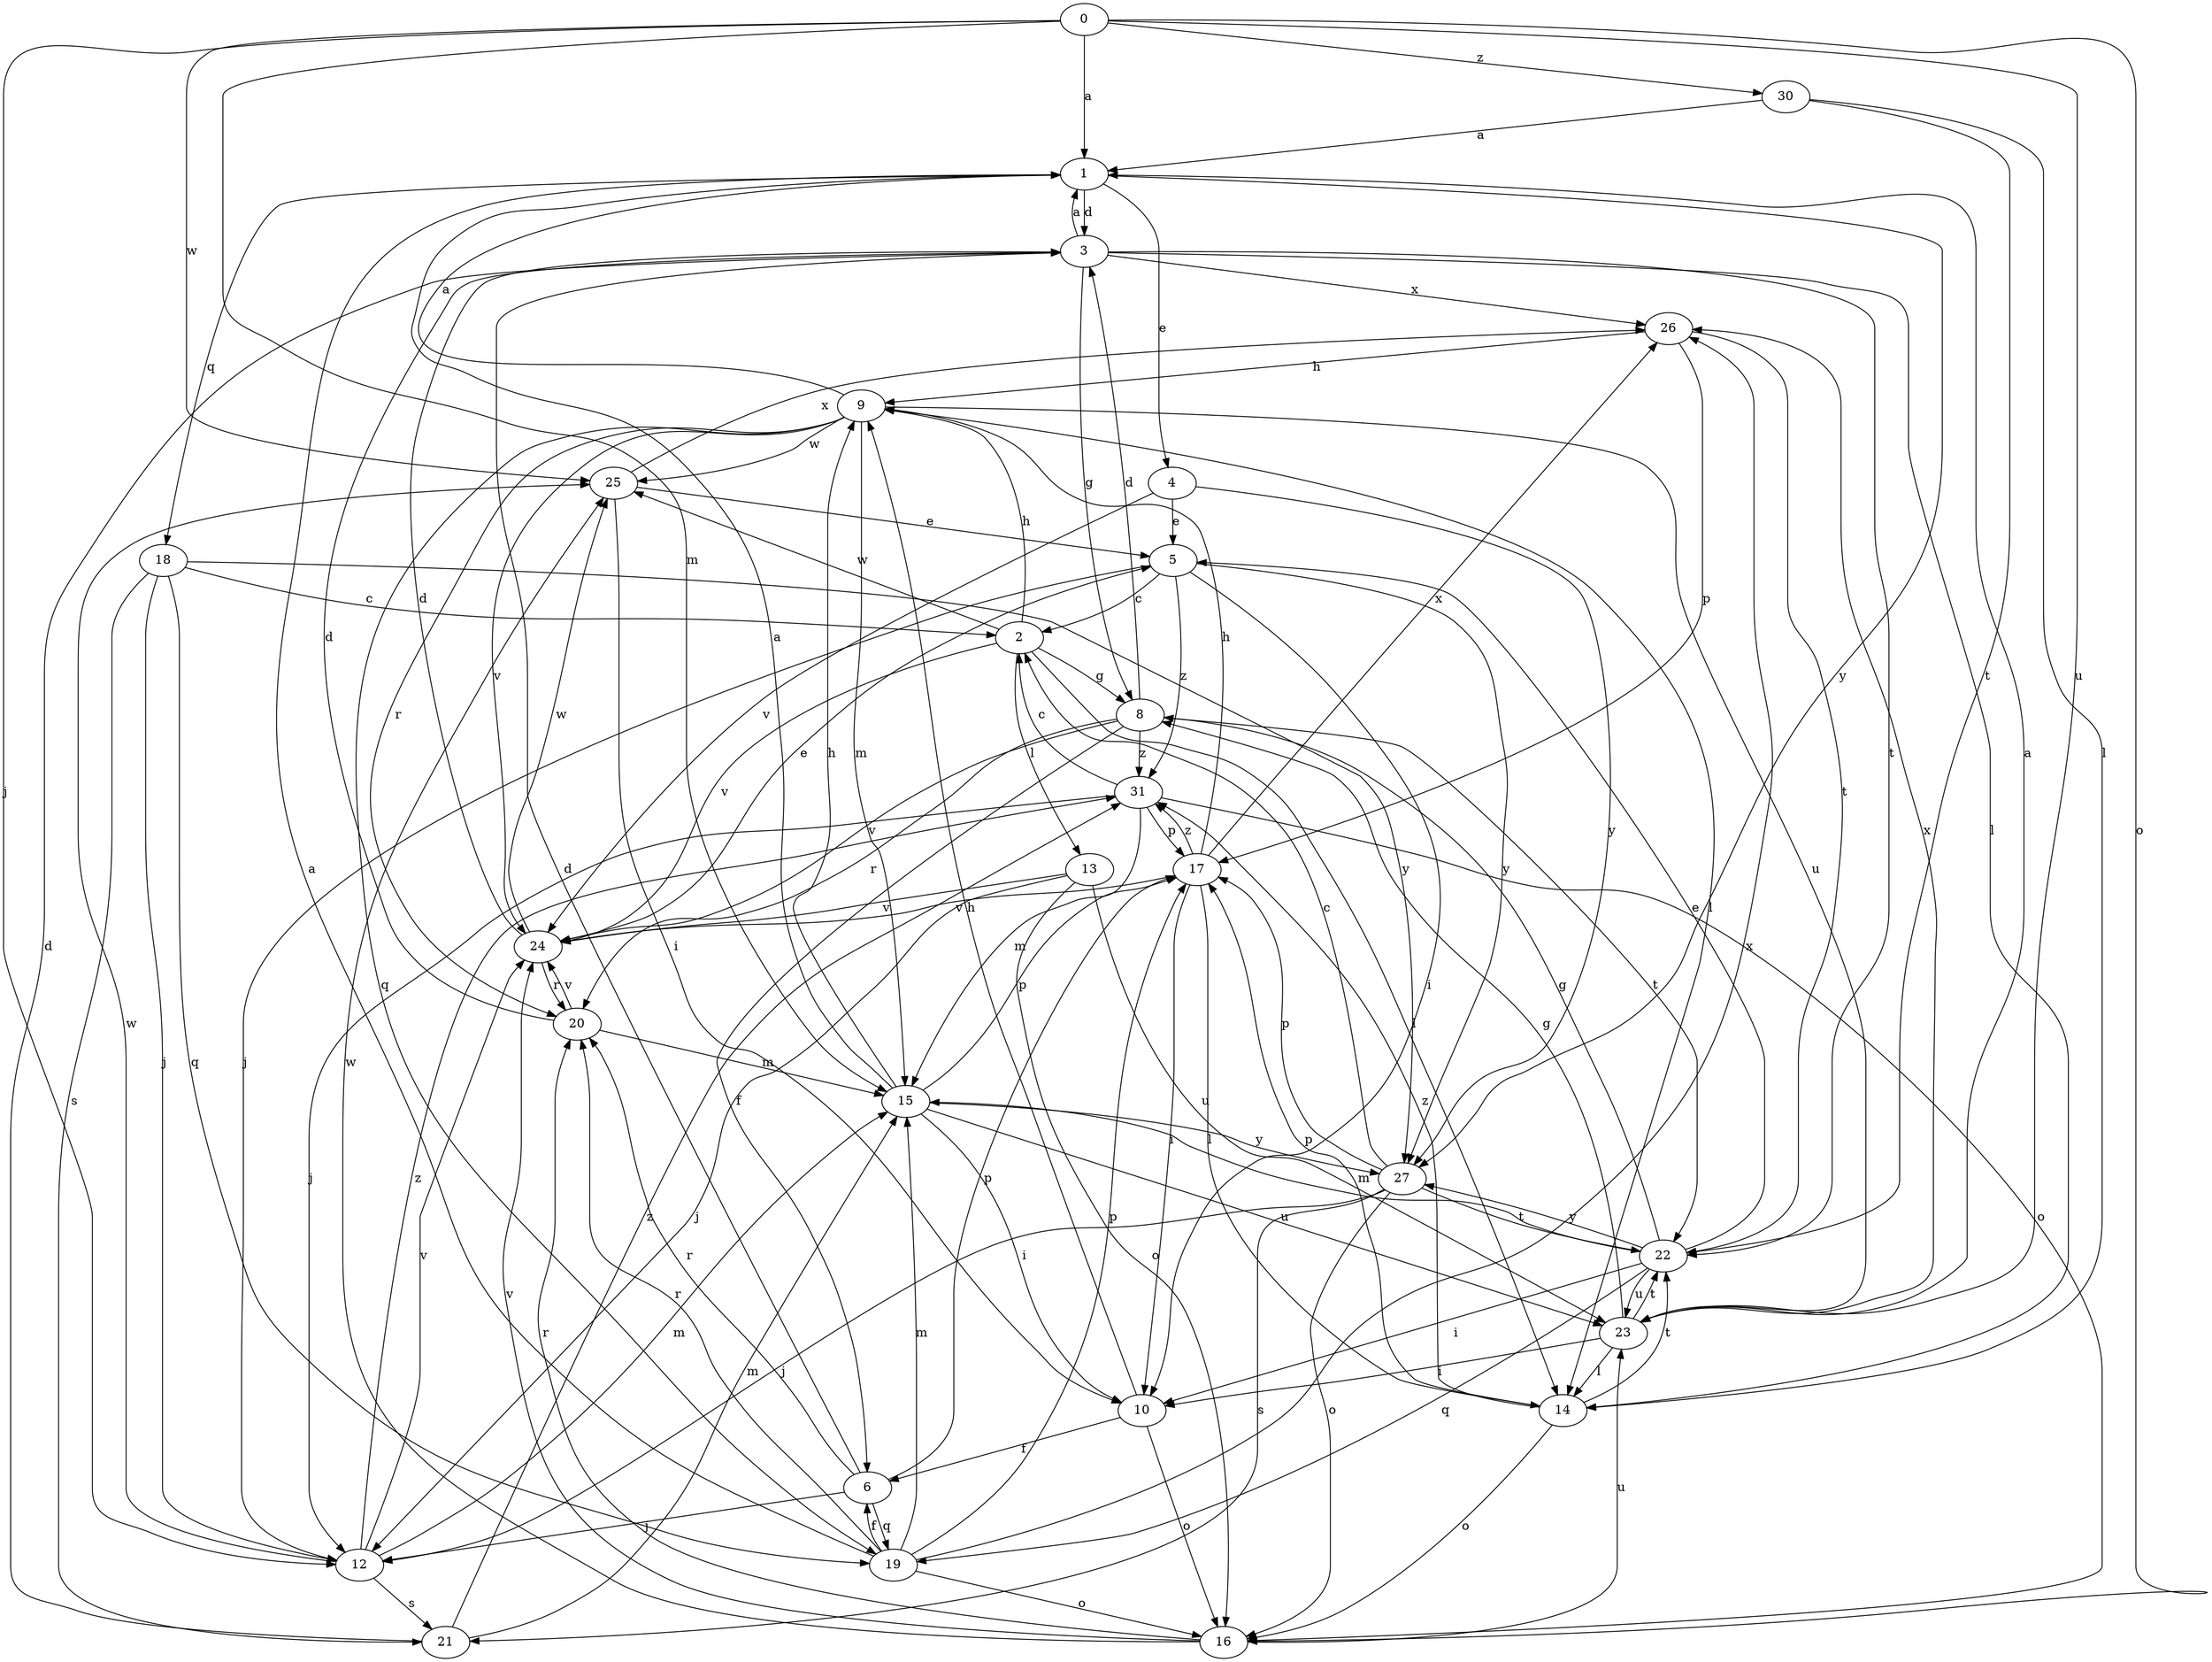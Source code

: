 strict digraph  {
0;
1;
2;
3;
4;
5;
6;
8;
9;
10;
12;
13;
14;
15;
16;
17;
18;
19;
20;
21;
22;
23;
24;
25;
26;
27;
30;
31;
0 -> 1  [label=a];
0 -> 12  [label=j];
0 -> 15  [label=m];
0 -> 16  [label=o];
0 -> 23  [label=u];
0 -> 25  [label=w];
0 -> 30  [label=z];
1 -> 3  [label=d];
1 -> 4  [label=e];
1 -> 18  [label=q];
1 -> 27  [label=y];
2 -> 8  [label=g];
2 -> 9  [label=h];
2 -> 13  [label=l];
2 -> 14  [label=l];
2 -> 24  [label=v];
2 -> 25  [label=w];
3 -> 1  [label=a];
3 -> 8  [label=g];
3 -> 14  [label=l];
3 -> 22  [label=t];
3 -> 26  [label=x];
4 -> 5  [label=e];
4 -> 24  [label=v];
4 -> 27  [label=y];
5 -> 2  [label=c];
5 -> 10  [label=i];
5 -> 12  [label=j];
5 -> 27  [label=y];
5 -> 31  [label=z];
6 -> 3  [label=d];
6 -> 12  [label=j];
6 -> 17  [label=p];
6 -> 19  [label=q];
6 -> 20  [label=r];
8 -> 3  [label=d];
8 -> 6  [label=f];
8 -> 20  [label=r];
8 -> 22  [label=t];
8 -> 24  [label=v];
8 -> 31  [label=z];
9 -> 1  [label=a];
9 -> 14  [label=l];
9 -> 15  [label=m];
9 -> 19  [label=q];
9 -> 20  [label=r];
9 -> 23  [label=u];
9 -> 24  [label=v];
9 -> 25  [label=w];
10 -> 6  [label=f];
10 -> 9  [label=h];
10 -> 16  [label=o];
12 -> 15  [label=m];
12 -> 21  [label=s];
12 -> 24  [label=v];
12 -> 25  [label=w];
12 -> 31  [label=z];
13 -> 12  [label=j];
13 -> 16  [label=o];
13 -> 23  [label=u];
13 -> 24  [label=v];
14 -> 16  [label=o];
14 -> 17  [label=p];
14 -> 22  [label=t];
14 -> 31  [label=z];
15 -> 1  [label=a];
15 -> 9  [label=h];
15 -> 10  [label=i];
15 -> 17  [label=p];
15 -> 23  [label=u];
15 -> 27  [label=y];
16 -> 20  [label=r];
16 -> 23  [label=u];
16 -> 24  [label=v];
16 -> 25  [label=w];
17 -> 9  [label=h];
17 -> 10  [label=i];
17 -> 14  [label=l];
17 -> 24  [label=v];
17 -> 26  [label=x];
17 -> 31  [label=z];
18 -> 2  [label=c];
18 -> 12  [label=j];
18 -> 19  [label=q];
18 -> 21  [label=s];
18 -> 27  [label=y];
19 -> 1  [label=a];
19 -> 6  [label=f];
19 -> 15  [label=m];
19 -> 16  [label=o];
19 -> 17  [label=p];
19 -> 20  [label=r];
19 -> 26  [label=x];
20 -> 3  [label=d];
20 -> 15  [label=m];
20 -> 24  [label=v];
21 -> 3  [label=d];
21 -> 15  [label=m];
21 -> 31  [label=z];
22 -> 5  [label=e];
22 -> 8  [label=g];
22 -> 10  [label=i];
22 -> 15  [label=m];
22 -> 19  [label=q];
22 -> 23  [label=u];
22 -> 27  [label=y];
23 -> 1  [label=a];
23 -> 8  [label=g];
23 -> 10  [label=i];
23 -> 14  [label=l];
23 -> 22  [label=t];
23 -> 26  [label=x];
24 -> 3  [label=d];
24 -> 5  [label=e];
24 -> 20  [label=r];
24 -> 25  [label=w];
25 -> 5  [label=e];
25 -> 10  [label=i];
25 -> 26  [label=x];
26 -> 9  [label=h];
26 -> 17  [label=p];
26 -> 22  [label=t];
27 -> 2  [label=c];
27 -> 12  [label=j];
27 -> 16  [label=o];
27 -> 17  [label=p];
27 -> 21  [label=s];
27 -> 22  [label=t];
30 -> 1  [label=a];
30 -> 14  [label=l];
30 -> 22  [label=t];
31 -> 2  [label=c];
31 -> 12  [label=j];
31 -> 15  [label=m];
31 -> 16  [label=o];
31 -> 17  [label=p];
}
